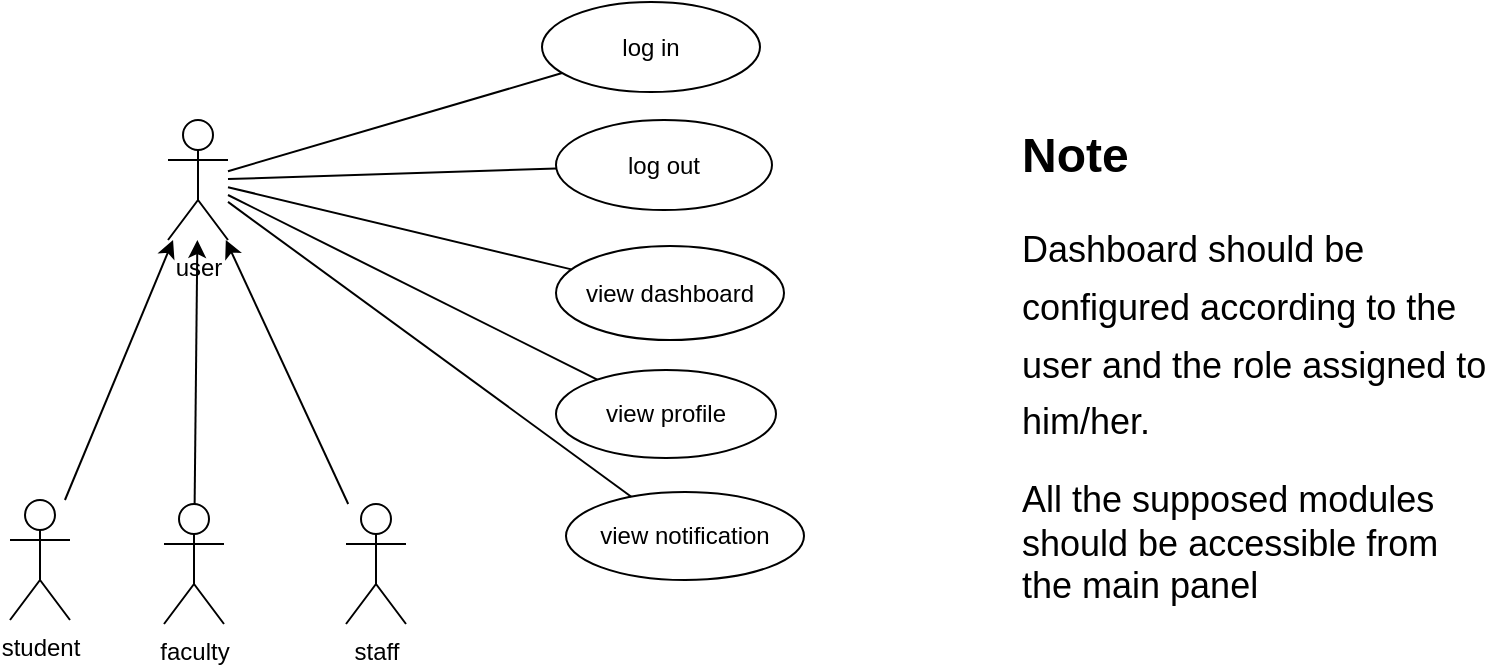 <mxfile version="22.1.0" type="device">
  <diagram name="Page-1" id="U_3AlIs_gVCGzzo1Gc_M">
    <mxGraphModel dx="1050" dy="530" grid="0" gridSize="10" guides="1" tooltips="1" connect="1" arrows="1" fold="1" page="1" pageScale="1" pageWidth="827" pageHeight="1169" math="0" shadow="0">
      <root>
        <mxCell id="0" />
        <mxCell id="1" parent="0" />
        <mxCell id="W4VUWPfhVpjg3Sd3oScH-1" value="user" style="shape=umlActor;verticalLabelPosition=bottom;verticalAlign=top;html=1;outlineConnect=0;" vertex="1" parent="1">
          <mxGeometry x="115" y="106" width="30" height="60" as="geometry" />
        </mxCell>
        <mxCell id="W4VUWPfhVpjg3Sd3oScH-2" value="student" style="shape=umlActor;verticalLabelPosition=bottom;verticalAlign=top;html=1;outlineConnect=0;" vertex="1" parent="1">
          <mxGeometry x="36" y="296" width="30" height="60" as="geometry" />
        </mxCell>
        <mxCell id="W4VUWPfhVpjg3Sd3oScH-3" value="faculty" style="shape=umlActor;verticalLabelPosition=bottom;verticalAlign=top;html=1;outlineConnect=0;" vertex="1" parent="1">
          <mxGeometry x="113" y="298" width="30" height="60" as="geometry" />
        </mxCell>
        <mxCell id="W4VUWPfhVpjg3Sd3oScH-4" value="staff" style="shape=umlActor;verticalLabelPosition=bottom;verticalAlign=top;html=1;outlineConnect=0;" vertex="1" parent="1">
          <mxGeometry x="204" y="298" width="30" height="60" as="geometry" />
        </mxCell>
        <mxCell id="W4VUWPfhVpjg3Sd3oScH-6" value="" style="endArrow=classic;html=1;rounded=0;" edge="1" parent="1" source="W4VUWPfhVpjg3Sd3oScH-2" target="W4VUWPfhVpjg3Sd3oScH-1">
          <mxGeometry width="50" height="50" relative="1" as="geometry">
            <mxPoint x="387" y="301" as="sourcePoint" />
            <mxPoint x="437" y="251" as="targetPoint" />
          </mxGeometry>
        </mxCell>
        <mxCell id="W4VUWPfhVpjg3Sd3oScH-7" value="" style="endArrow=classic;html=1;rounded=0;" edge="1" parent="1" source="W4VUWPfhVpjg3Sd3oScH-3" target="W4VUWPfhVpjg3Sd3oScH-1">
          <mxGeometry width="50" height="50" relative="1" as="geometry">
            <mxPoint x="387" y="301" as="sourcePoint" />
            <mxPoint x="437" y="251" as="targetPoint" />
          </mxGeometry>
        </mxCell>
        <mxCell id="W4VUWPfhVpjg3Sd3oScH-9" value="" style="endArrow=classic;html=1;rounded=0;" edge="1" parent="1" source="W4VUWPfhVpjg3Sd3oScH-4" target="W4VUWPfhVpjg3Sd3oScH-1">
          <mxGeometry width="50" height="50" relative="1" as="geometry">
            <mxPoint x="387" y="301" as="sourcePoint" />
            <mxPoint x="437" y="251" as="targetPoint" />
          </mxGeometry>
        </mxCell>
        <mxCell id="W4VUWPfhVpjg3Sd3oScH-10" value="log in" style="ellipse;whiteSpace=wrap;html=1;" vertex="1" parent="1">
          <mxGeometry x="302" y="47" width="109" height="45" as="geometry" />
        </mxCell>
        <mxCell id="W4VUWPfhVpjg3Sd3oScH-11" value="view dashboard" style="ellipse;whiteSpace=wrap;html=1;" vertex="1" parent="1">
          <mxGeometry x="309" y="169" width="114" height="47" as="geometry" />
        </mxCell>
        <mxCell id="W4VUWPfhVpjg3Sd3oScH-12" value="view profile" style="ellipse;whiteSpace=wrap;html=1;" vertex="1" parent="1">
          <mxGeometry x="309" y="231" width="110" height="44" as="geometry" />
        </mxCell>
        <mxCell id="W4VUWPfhVpjg3Sd3oScH-13" value="log out" style="ellipse;whiteSpace=wrap;html=1;" vertex="1" parent="1">
          <mxGeometry x="309" y="106" width="108" height="45" as="geometry" />
        </mxCell>
        <mxCell id="W4VUWPfhVpjg3Sd3oScH-14" value="view notification" style="ellipse;whiteSpace=wrap;html=1;" vertex="1" parent="1">
          <mxGeometry x="314" y="292" width="119" height="44" as="geometry" />
        </mxCell>
        <mxCell id="W4VUWPfhVpjg3Sd3oScH-15" value="" style="endArrow=none;html=1;rounded=0;" edge="1" parent="1" source="W4VUWPfhVpjg3Sd3oScH-1" target="W4VUWPfhVpjg3Sd3oScH-10">
          <mxGeometry width="50" height="50" relative="1" as="geometry">
            <mxPoint x="387" y="312" as="sourcePoint" />
            <mxPoint x="437" y="262" as="targetPoint" />
          </mxGeometry>
        </mxCell>
        <mxCell id="W4VUWPfhVpjg3Sd3oScH-16" value="" style="endArrow=none;html=1;rounded=0;" edge="1" parent="1" source="W4VUWPfhVpjg3Sd3oScH-14" target="W4VUWPfhVpjg3Sd3oScH-1">
          <mxGeometry width="50" height="50" relative="1" as="geometry">
            <mxPoint x="387" y="312" as="sourcePoint" />
            <mxPoint x="437" y="262" as="targetPoint" />
          </mxGeometry>
        </mxCell>
        <mxCell id="W4VUWPfhVpjg3Sd3oScH-17" value="" style="endArrow=none;html=1;rounded=0;" edge="1" parent="1" source="W4VUWPfhVpjg3Sd3oScH-1" target="W4VUWPfhVpjg3Sd3oScH-13">
          <mxGeometry width="50" height="50" relative="1" as="geometry">
            <mxPoint x="387" y="312" as="sourcePoint" />
            <mxPoint x="437" y="262" as="targetPoint" />
          </mxGeometry>
        </mxCell>
        <mxCell id="W4VUWPfhVpjg3Sd3oScH-18" value="" style="endArrow=none;html=1;rounded=0;" edge="1" parent="1" source="W4VUWPfhVpjg3Sd3oScH-1" target="W4VUWPfhVpjg3Sd3oScH-11">
          <mxGeometry width="50" height="50" relative="1" as="geometry">
            <mxPoint x="387" y="312" as="sourcePoint" />
            <mxPoint x="437" y="262" as="targetPoint" />
          </mxGeometry>
        </mxCell>
        <mxCell id="W4VUWPfhVpjg3Sd3oScH-19" value="" style="endArrow=none;html=1;rounded=0;" edge="1" parent="1" source="W4VUWPfhVpjg3Sd3oScH-12" target="W4VUWPfhVpjg3Sd3oScH-1">
          <mxGeometry width="50" height="50" relative="1" as="geometry">
            <mxPoint x="387" y="312" as="sourcePoint" />
            <mxPoint x="437" y="262" as="targetPoint" />
          </mxGeometry>
        </mxCell>
        <mxCell id="W4VUWPfhVpjg3Sd3oScH-20" value="&lt;h1&gt;&lt;span style=&quot;background-color: initial;&quot;&gt;Note&lt;/span&gt;&lt;/h1&gt;&lt;h1&gt;&lt;span style=&quot;font-weight: 400;&quot;&gt;&lt;font style=&quot;font-size: 18px;&quot;&gt;Dashboard should be configured according to the user and the role assigned to him/her.&lt;/font&gt;&lt;/span&gt;&lt;/h1&gt;&lt;div&gt;&lt;span style=&quot;font-weight: 400;&quot;&gt;&lt;font style=&quot;font-size: 18px;&quot;&gt;All the supposed modules should be accessible from the main panel&lt;/font&gt;&lt;/span&gt;&lt;/div&gt;" style="text;html=1;strokeColor=none;fillColor=none;spacing=5;spacingTop=-20;whiteSpace=wrap;overflow=hidden;rounded=0;" vertex="1" parent="1">
          <mxGeometry x="537" y="104" width="245" height="262" as="geometry" />
        </mxCell>
      </root>
    </mxGraphModel>
  </diagram>
</mxfile>
